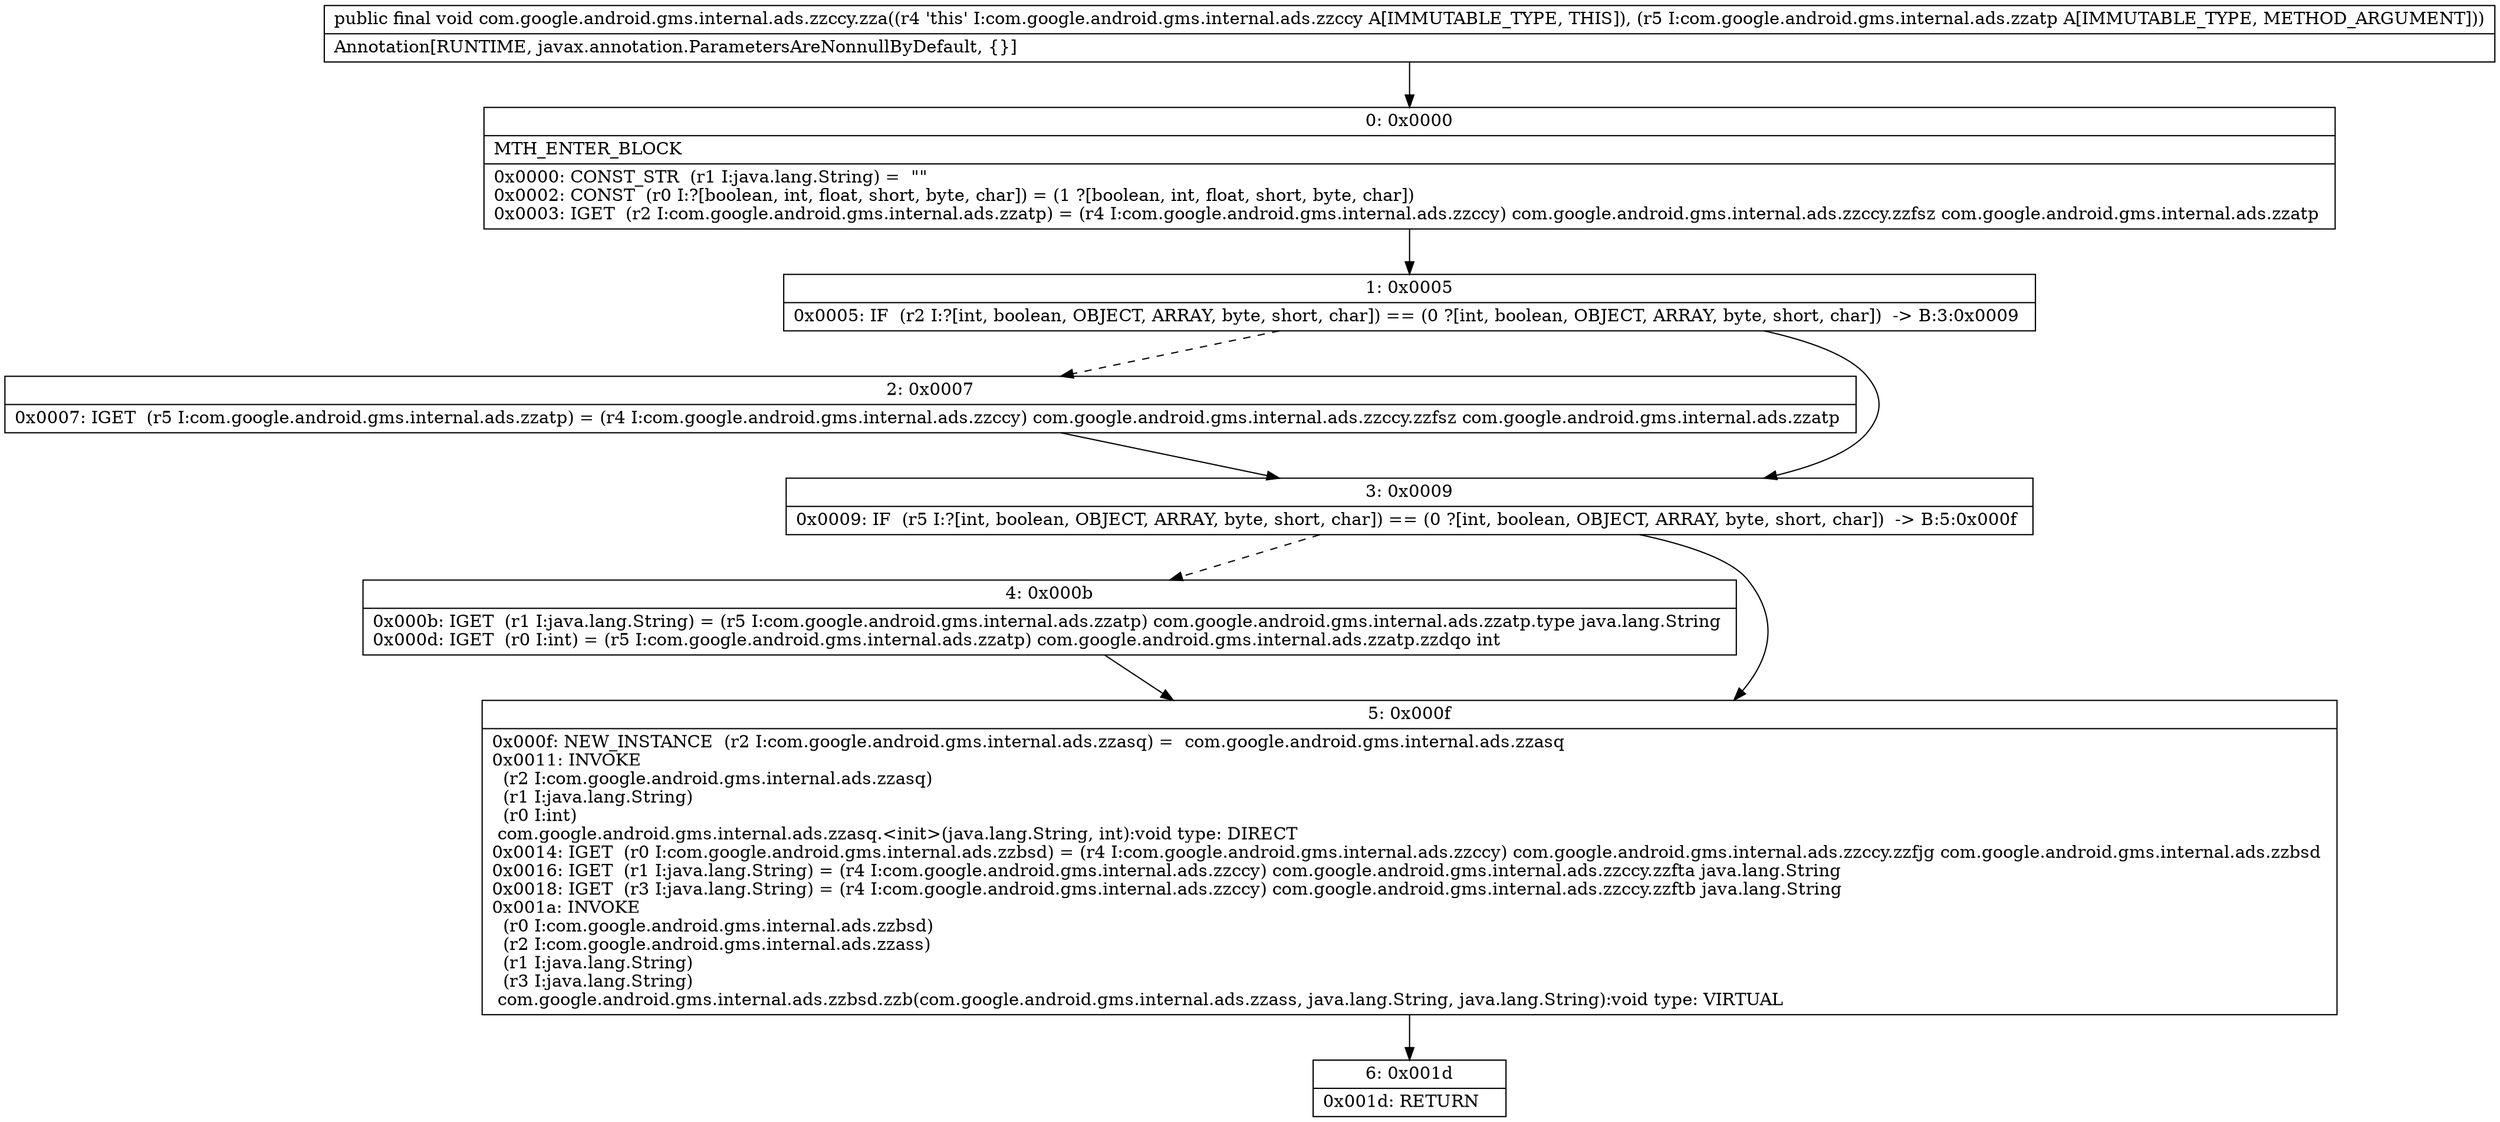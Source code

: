 digraph "CFG forcom.google.android.gms.internal.ads.zzccy.zza(Lcom\/google\/android\/gms\/internal\/ads\/zzatp;)V" {
Node_0 [shape=record,label="{0\:\ 0x0000|MTH_ENTER_BLOCK\l|0x0000: CONST_STR  (r1 I:java.lang.String) =  \"\" \l0x0002: CONST  (r0 I:?[boolean, int, float, short, byte, char]) = (1 ?[boolean, int, float, short, byte, char]) \l0x0003: IGET  (r2 I:com.google.android.gms.internal.ads.zzatp) = (r4 I:com.google.android.gms.internal.ads.zzccy) com.google.android.gms.internal.ads.zzccy.zzfsz com.google.android.gms.internal.ads.zzatp \l}"];
Node_1 [shape=record,label="{1\:\ 0x0005|0x0005: IF  (r2 I:?[int, boolean, OBJECT, ARRAY, byte, short, char]) == (0 ?[int, boolean, OBJECT, ARRAY, byte, short, char])  \-\> B:3:0x0009 \l}"];
Node_2 [shape=record,label="{2\:\ 0x0007|0x0007: IGET  (r5 I:com.google.android.gms.internal.ads.zzatp) = (r4 I:com.google.android.gms.internal.ads.zzccy) com.google.android.gms.internal.ads.zzccy.zzfsz com.google.android.gms.internal.ads.zzatp \l}"];
Node_3 [shape=record,label="{3\:\ 0x0009|0x0009: IF  (r5 I:?[int, boolean, OBJECT, ARRAY, byte, short, char]) == (0 ?[int, boolean, OBJECT, ARRAY, byte, short, char])  \-\> B:5:0x000f \l}"];
Node_4 [shape=record,label="{4\:\ 0x000b|0x000b: IGET  (r1 I:java.lang.String) = (r5 I:com.google.android.gms.internal.ads.zzatp) com.google.android.gms.internal.ads.zzatp.type java.lang.String \l0x000d: IGET  (r0 I:int) = (r5 I:com.google.android.gms.internal.ads.zzatp) com.google.android.gms.internal.ads.zzatp.zzdqo int \l}"];
Node_5 [shape=record,label="{5\:\ 0x000f|0x000f: NEW_INSTANCE  (r2 I:com.google.android.gms.internal.ads.zzasq) =  com.google.android.gms.internal.ads.zzasq \l0x0011: INVOKE  \l  (r2 I:com.google.android.gms.internal.ads.zzasq)\l  (r1 I:java.lang.String)\l  (r0 I:int)\l com.google.android.gms.internal.ads.zzasq.\<init\>(java.lang.String, int):void type: DIRECT \l0x0014: IGET  (r0 I:com.google.android.gms.internal.ads.zzbsd) = (r4 I:com.google.android.gms.internal.ads.zzccy) com.google.android.gms.internal.ads.zzccy.zzfjg com.google.android.gms.internal.ads.zzbsd \l0x0016: IGET  (r1 I:java.lang.String) = (r4 I:com.google.android.gms.internal.ads.zzccy) com.google.android.gms.internal.ads.zzccy.zzfta java.lang.String \l0x0018: IGET  (r3 I:java.lang.String) = (r4 I:com.google.android.gms.internal.ads.zzccy) com.google.android.gms.internal.ads.zzccy.zzftb java.lang.String \l0x001a: INVOKE  \l  (r0 I:com.google.android.gms.internal.ads.zzbsd)\l  (r2 I:com.google.android.gms.internal.ads.zzass)\l  (r1 I:java.lang.String)\l  (r3 I:java.lang.String)\l com.google.android.gms.internal.ads.zzbsd.zzb(com.google.android.gms.internal.ads.zzass, java.lang.String, java.lang.String):void type: VIRTUAL \l}"];
Node_6 [shape=record,label="{6\:\ 0x001d|0x001d: RETURN   \l}"];
MethodNode[shape=record,label="{public final void com.google.android.gms.internal.ads.zzccy.zza((r4 'this' I:com.google.android.gms.internal.ads.zzccy A[IMMUTABLE_TYPE, THIS]), (r5 I:com.google.android.gms.internal.ads.zzatp A[IMMUTABLE_TYPE, METHOD_ARGUMENT]))  | Annotation[RUNTIME, javax.annotation.ParametersAreNonnullByDefault, \{\}]\l}"];
MethodNode -> Node_0;
Node_0 -> Node_1;
Node_1 -> Node_2[style=dashed];
Node_1 -> Node_3;
Node_2 -> Node_3;
Node_3 -> Node_4[style=dashed];
Node_3 -> Node_5;
Node_4 -> Node_5;
Node_5 -> Node_6;
}

